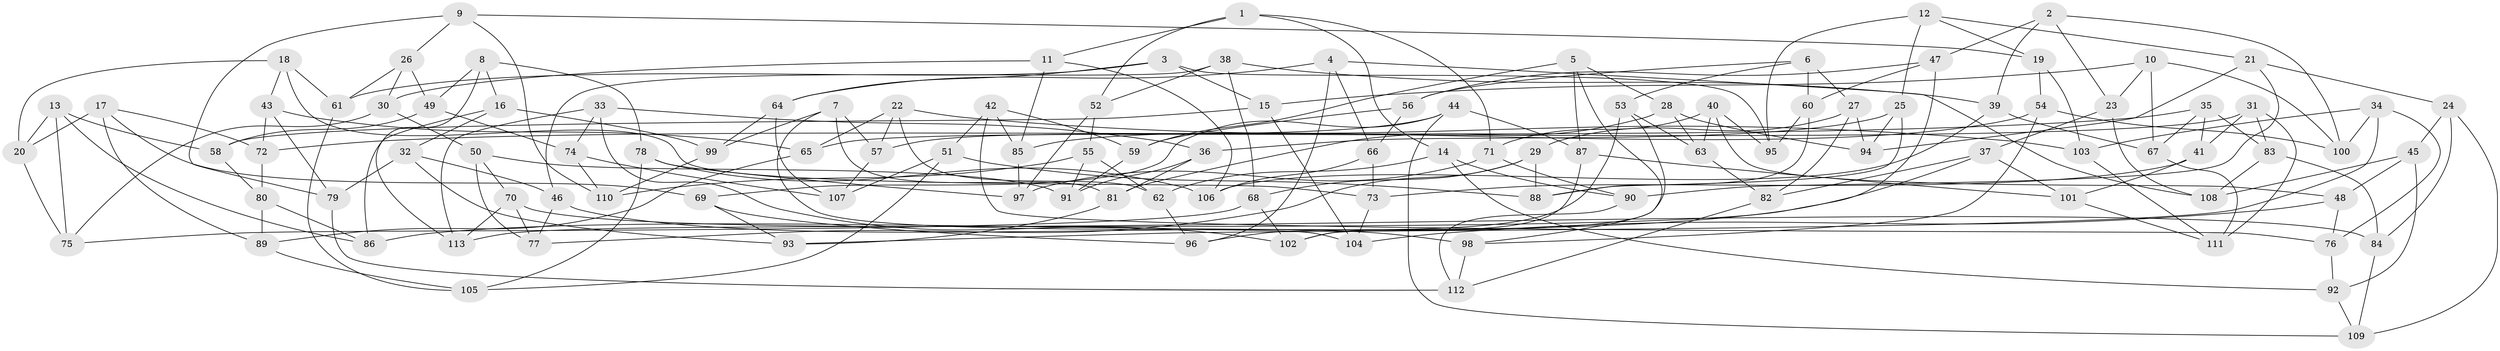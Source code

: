 // coarse degree distribution, {6: 0.5211267605633803, 4: 0.39436619718309857, 5: 0.07042253521126761, 3: 0.014084507042253521}
// Generated by graph-tools (version 1.1) at 2025/24/03/03/25 07:24:31]
// undirected, 113 vertices, 226 edges
graph export_dot {
graph [start="1"]
  node [color=gray90,style=filled];
  1;
  2;
  3;
  4;
  5;
  6;
  7;
  8;
  9;
  10;
  11;
  12;
  13;
  14;
  15;
  16;
  17;
  18;
  19;
  20;
  21;
  22;
  23;
  24;
  25;
  26;
  27;
  28;
  29;
  30;
  31;
  32;
  33;
  34;
  35;
  36;
  37;
  38;
  39;
  40;
  41;
  42;
  43;
  44;
  45;
  46;
  47;
  48;
  49;
  50;
  51;
  52;
  53;
  54;
  55;
  56;
  57;
  58;
  59;
  60;
  61;
  62;
  63;
  64;
  65;
  66;
  67;
  68;
  69;
  70;
  71;
  72;
  73;
  74;
  75;
  76;
  77;
  78;
  79;
  80;
  81;
  82;
  83;
  84;
  85;
  86;
  87;
  88;
  89;
  90;
  91;
  92;
  93;
  94;
  95;
  96;
  97;
  98;
  99;
  100;
  101;
  102;
  103;
  104;
  105;
  106;
  107;
  108;
  109;
  110;
  111;
  112;
  113;
  1 -- 71;
  1 -- 52;
  1 -- 14;
  1 -- 11;
  2 -- 47;
  2 -- 100;
  2 -- 39;
  2 -- 23;
  3 -- 95;
  3 -- 64;
  3 -- 61;
  3 -- 15;
  4 -- 66;
  4 -- 64;
  4 -- 108;
  4 -- 96;
  5 -- 28;
  5 -- 87;
  5 -- 98;
  5 -- 59;
  6 -- 53;
  6 -- 56;
  6 -- 27;
  6 -- 60;
  7 -- 81;
  7 -- 57;
  7 -- 99;
  7 -- 104;
  8 -- 49;
  8 -- 78;
  8 -- 16;
  8 -- 113;
  9 -- 110;
  9 -- 79;
  9 -- 19;
  9 -- 26;
  10 -- 15;
  10 -- 23;
  10 -- 67;
  10 -- 100;
  11 -- 85;
  11 -- 30;
  11 -- 106;
  12 -- 21;
  12 -- 25;
  12 -- 19;
  12 -- 95;
  13 -- 58;
  13 -- 20;
  13 -- 75;
  13 -- 86;
  14 -- 90;
  14 -- 62;
  14 -- 92;
  15 -- 104;
  15 -- 58;
  16 -- 32;
  16 -- 99;
  16 -- 86;
  17 -- 69;
  17 -- 89;
  17 -- 72;
  17 -- 20;
  18 -- 73;
  18 -- 43;
  18 -- 61;
  18 -- 20;
  19 -- 103;
  19 -- 54;
  20 -- 75;
  21 -- 24;
  21 -- 90;
  21 -- 94;
  22 -- 103;
  22 -- 65;
  22 -- 62;
  22 -- 57;
  23 -- 37;
  23 -- 108;
  24 -- 84;
  24 -- 109;
  24 -- 45;
  25 -- 94;
  25 -- 88;
  25 -- 36;
  26 -- 30;
  26 -- 49;
  26 -- 61;
  27 -- 82;
  27 -- 94;
  27 -- 29;
  28 -- 63;
  28 -- 81;
  28 -- 94;
  29 -- 88;
  29 -- 68;
  29 -- 77;
  30 -- 50;
  30 -- 75;
  31 -- 41;
  31 -- 111;
  31 -- 65;
  31 -- 83;
  32 -- 46;
  32 -- 93;
  32 -- 79;
  33 -- 74;
  33 -- 36;
  33 -- 102;
  33 -- 113;
  34 -- 93;
  34 -- 76;
  34 -- 100;
  34 -- 103;
  35 -- 83;
  35 -- 67;
  35 -- 41;
  35 -- 72;
  36 -- 81;
  36 -- 91;
  37 -- 82;
  37 -- 101;
  37 -- 86;
  38 -- 46;
  38 -- 68;
  38 -- 52;
  38 -- 39;
  39 -- 106;
  39 -- 67;
  40 -- 63;
  40 -- 95;
  40 -- 71;
  40 -- 48;
  41 -- 73;
  41 -- 101;
  42 -- 59;
  42 -- 85;
  42 -- 51;
  42 -- 76;
  43 -- 79;
  43 -- 65;
  43 -- 72;
  44 -- 109;
  44 -- 57;
  44 -- 87;
  44 -- 69;
  45 -- 108;
  45 -- 92;
  45 -- 48;
  46 -- 98;
  46 -- 77;
  47 -- 56;
  47 -- 113;
  47 -- 60;
  48 -- 104;
  48 -- 76;
  49 -- 74;
  49 -- 58;
  50 -- 77;
  50 -- 91;
  50 -- 70;
  51 -- 88;
  51 -- 107;
  51 -- 105;
  52 -- 55;
  52 -- 97;
  53 -- 96;
  53 -- 102;
  53 -- 63;
  54 -- 98;
  54 -- 100;
  54 -- 85;
  55 -- 110;
  55 -- 91;
  55 -- 62;
  56 -- 66;
  56 -- 59;
  57 -- 107;
  58 -- 80;
  59 -- 91;
  60 -- 95;
  60 -- 88;
  61 -- 105;
  62 -- 96;
  63 -- 82;
  64 -- 107;
  64 -- 99;
  65 -- 89;
  66 -- 106;
  66 -- 73;
  67 -- 111;
  68 -- 102;
  68 -- 75;
  69 -- 96;
  69 -- 93;
  70 -- 77;
  70 -- 84;
  70 -- 113;
  71 -- 90;
  71 -- 97;
  72 -- 80;
  73 -- 104;
  74 -- 107;
  74 -- 110;
  76 -- 92;
  78 -- 105;
  78 -- 106;
  78 -- 97;
  79 -- 112;
  80 -- 89;
  80 -- 86;
  81 -- 93;
  82 -- 112;
  83 -- 84;
  83 -- 108;
  84 -- 109;
  85 -- 97;
  87 -- 102;
  87 -- 101;
  89 -- 105;
  90 -- 112;
  92 -- 109;
  98 -- 112;
  99 -- 110;
  101 -- 111;
  103 -- 111;
}
